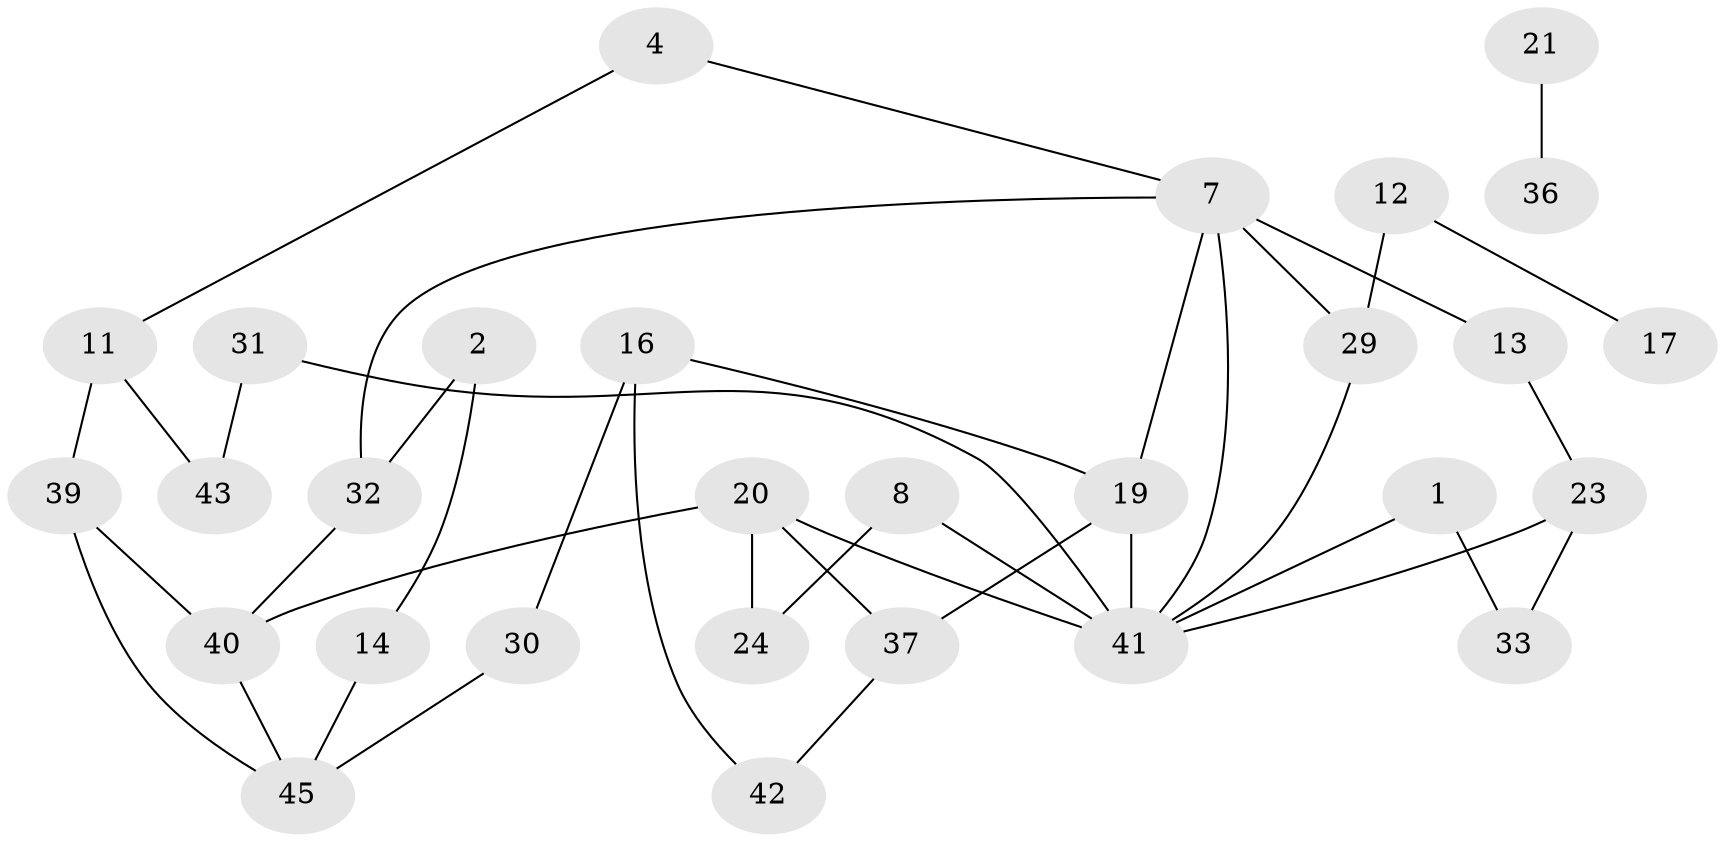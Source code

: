 // original degree distribution, {2: 0.33783783783783783, 1: 0.1891891891891892, 5: 0.02702702702702703, 3: 0.16216216216216217, 0: 0.1891891891891892, 4: 0.06756756756756757, 8: 0.013513513513513514, 6: 0.013513513513513514}
// Generated by graph-tools (version 1.1) at 2025/35/03/04/25 23:35:52]
// undirected, 29 vertices, 40 edges
graph export_dot {
  node [color=gray90,style=filled];
  1;
  2;
  4;
  7;
  8;
  11;
  12;
  13;
  14;
  16;
  17;
  19;
  20;
  21;
  23;
  24;
  29;
  30;
  31;
  32;
  33;
  36;
  37;
  39;
  40;
  41;
  42;
  43;
  45;
  1 -- 33 [weight=1.0];
  1 -- 41 [weight=1.0];
  2 -- 14 [weight=1.0];
  2 -- 32 [weight=1.0];
  4 -- 7 [weight=1.0];
  4 -- 11 [weight=1.0];
  7 -- 13 [weight=1.0];
  7 -- 19 [weight=1.0];
  7 -- 29 [weight=1.0];
  7 -- 32 [weight=1.0];
  7 -- 41 [weight=1.0];
  8 -- 24 [weight=1.0];
  8 -- 41 [weight=1.0];
  11 -- 39 [weight=1.0];
  11 -- 43 [weight=1.0];
  12 -- 17 [weight=1.0];
  12 -- 29 [weight=1.0];
  13 -- 23 [weight=1.0];
  14 -- 45 [weight=1.0];
  16 -- 19 [weight=1.0];
  16 -- 30 [weight=1.0];
  16 -- 42 [weight=1.0];
  19 -- 37 [weight=1.0];
  19 -- 41 [weight=1.0];
  20 -- 24 [weight=1.0];
  20 -- 37 [weight=1.0];
  20 -- 40 [weight=1.0];
  20 -- 41 [weight=2.0];
  21 -- 36 [weight=2.0];
  23 -- 33 [weight=1.0];
  23 -- 41 [weight=1.0];
  29 -- 41 [weight=1.0];
  30 -- 45 [weight=1.0];
  31 -- 41 [weight=1.0];
  31 -- 43 [weight=1.0];
  32 -- 40 [weight=1.0];
  37 -- 42 [weight=1.0];
  39 -- 40 [weight=1.0];
  39 -- 45 [weight=1.0];
  40 -- 45 [weight=1.0];
}
